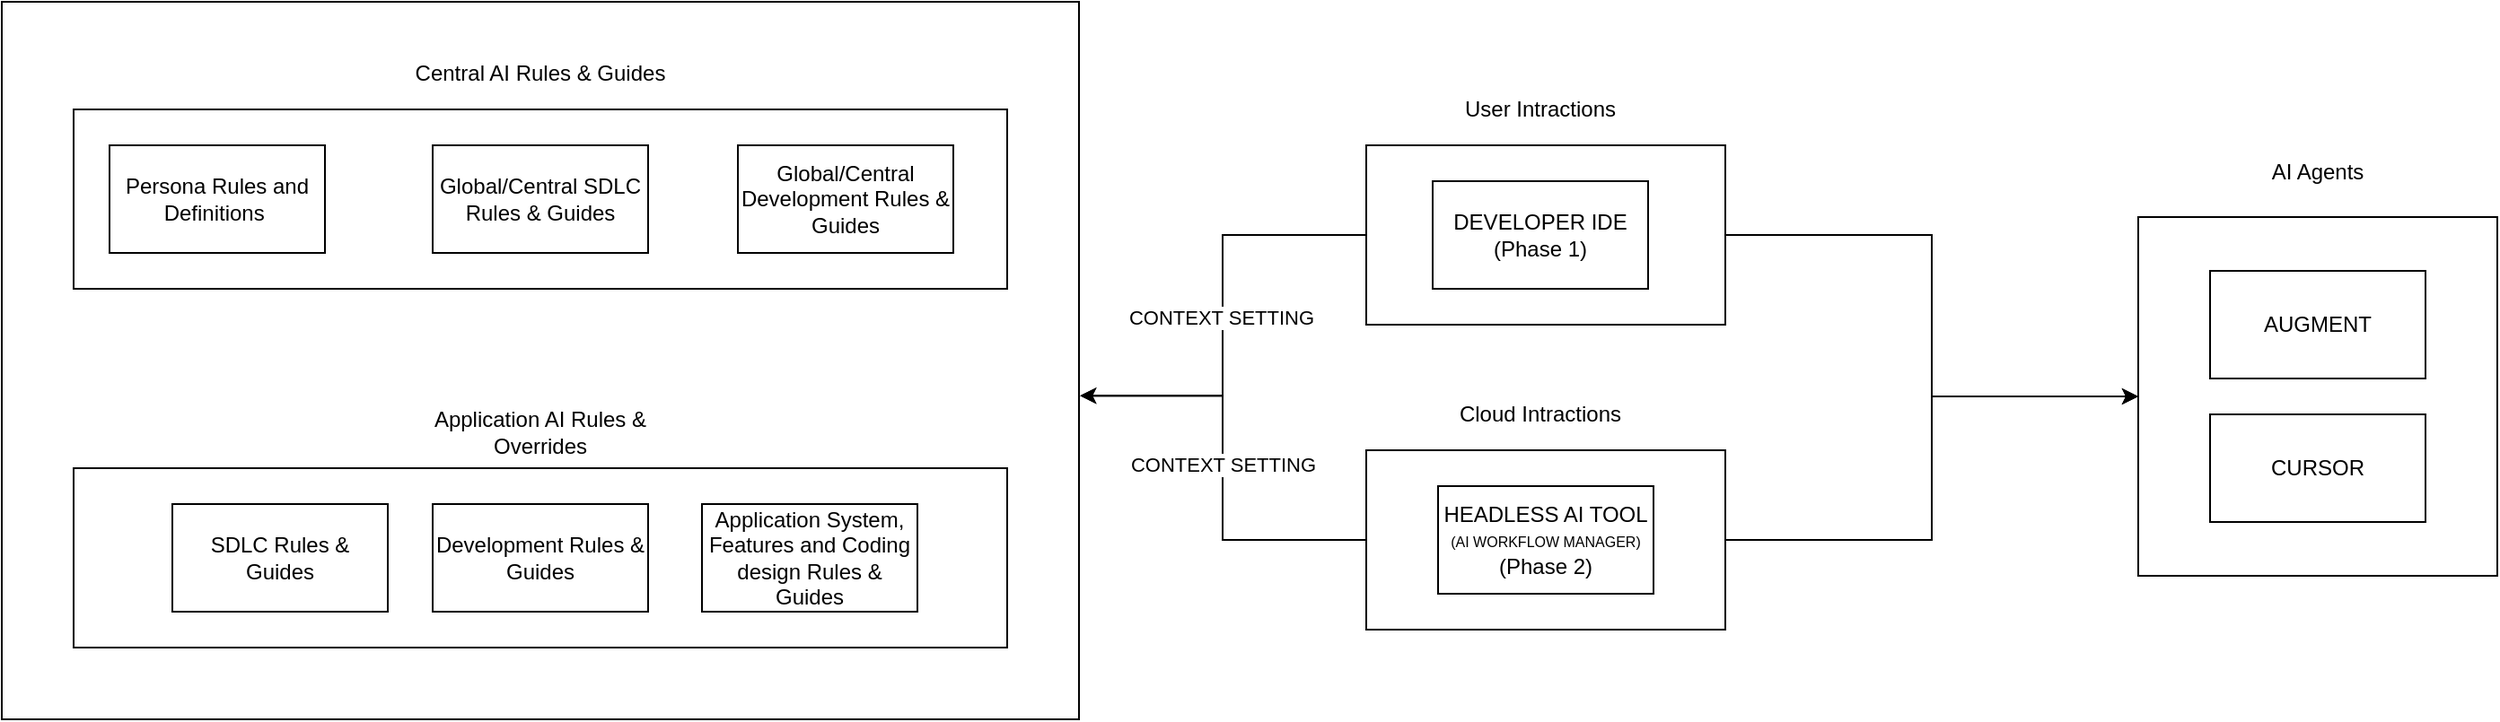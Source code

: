 <mxfile version="27.1.1">
  <diagram name="Page-1" id="AG6Qbjk2LCfAaqgTeAXb">
    <mxGraphModel dx="1405" dy="871" grid="1" gridSize="10" guides="1" tooltips="1" connect="1" arrows="1" fold="1" page="1" pageScale="1" pageWidth="827" pageHeight="1169" math="0" shadow="0">
      <root>
        <mxCell id="0" />
        <mxCell id="1" parent="0" />
        <mxCell id="2Ym-heVQnYiGWkkGFMiF-28" style="edgeStyle=orthogonalEdgeStyle;rounded=0;orthogonalLoop=1;jettySize=auto;html=1;entryX=0;entryY=0.5;entryDx=0;entryDy=0;" edge="1" parent="1" source="2Ym-heVQnYiGWkkGFMiF-23" target="2Ym-heVQnYiGWkkGFMiF-5">
          <mxGeometry relative="1" as="geometry" />
        </mxCell>
        <mxCell id="2Ym-heVQnYiGWkkGFMiF-23" value="" style="rounded=0;whiteSpace=wrap;html=1;" vertex="1" parent="1">
          <mxGeometry x="800" y="390" width="200" height="100" as="geometry" />
        </mxCell>
        <mxCell id="2Ym-heVQnYiGWkkGFMiF-27" style="edgeStyle=orthogonalEdgeStyle;rounded=0;orthogonalLoop=1;jettySize=auto;html=1;entryX=0;entryY=0.5;entryDx=0;entryDy=0;" edge="1" parent="1" source="2Ym-heVQnYiGWkkGFMiF-19" target="2Ym-heVQnYiGWkkGFMiF-5">
          <mxGeometry relative="1" as="geometry" />
        </mxCell>
        <mxCell id="2Ym-heVQnYiGWkkGFMiF-19" value="" style="rounded=0;whiteSpace=wrap;html=1;" vertex="1" parent="1">
          <mxGeometry x="800" y="220" width="200" height="100" as="geometry" />
        </mxCell>
        <mxCell id="2Ym-heVQnYiGWkkGFMiF-16" value="" style="rounded=0;whiteSpace=wrap;html=1;" vertex="1" parent="1">
          <mxGeometry x="40" y="140" width="600" height="400" as="geometry" />
        </mxCell>
        <mxCell id="2Ym-heVQnYiGWkkGFMiF-10" value="" style="rounded=0;whiteSpace=wrap;html=1;" vertex="1" parent="1">
          <mxGeometry x="80" y="200" width="520" height="100" as="geometry" />
        </mxCell>
        <mxCell id="2Ym-heVQnYiGWkkGFMiF-5" value="" style="rounded=0;whiteSpace=wrap;html=1;" vertex="1" parent="1">
          <mxGeometry x="1230" y="260" width="200" height="200" as="geometry" />
        </mxCell>
        <mxCell id="2Ym-heVQnYiGWkkGFMiF-1" value="AUGMENT" style="rounded=0;whiteSpace=wrap;html=1;" vertex="1" parent="1">
          <mxGeometry x="1270" y="290" width="120" height="60" as="geometry" />
        </mxCell>
        <mxCell id="2Ym-heVQnYiGWkkGFMiF-2" value="CURSOR" style="rounded=0;whiteSpace=wrap;html=1;" vertex="1" parent="1">
          <mxGeometry x="1270" y="370" width="120" height="60" as="geometry" />
        </mxCell>
        <mxCell id="2Ym-heVQnYiGWkkGFMiF-3" value="Persona Rules and Definitions&amp;nbsp;" style="rounded=0;whiteSpace=wrap;html=1;" vertex="1" parent="1">
          <mxGeometry x="100" y="220" width="120" height="60" as="geometry" />
        </mxCell>
        <mxCell id="2Ym-heVQnYiGWkkGFMiF-6" value="AI Agents" style="text;html=1;align=center;verticalAlign=middle;whiteSpace=wrap;rounded=0;" vertex="1" parent="1">
          <mxGeometry x="1300" y="220" width="60" height="30" as="geometry" />
        </mxCell>
        <mxCell id="2Ym-heVQnYiGWkkGFMiF-7" value="Global/Central SDLC Rules &amp;amp; Guides" style="rounded=0;whiteSpace=wrap;html=1;" vertex="1" parent="1">
          <mxGeometry x="280" y="220" width="120" height="60" as="geometry" />
        </mxCell>
        <mxCell id="2Ym-heVQnYiGWkkGFMiF-8" value="Central AI Rules &amp;amp; Guides" style="text;whiteSpace=wrap;html=1;align=center;verticalAlign=middle;" vertex="1" parent="1">
          <mxGeometry x="255" y="160" width="170" height="40" as="geometry" />
        </mxCell>
        <mxCell id="2Ym-heVQnYiGWkkGFMiF-9" value="Global/Central Development Rules &amp;amp; Guides" style="rounded=0;whiteSpace=wrap;html=1;" vertex="1" parent="1">
          <mxGeometry x="450" y="220" width="120" height="60" as="geometry" />
        </mxCell>
        <mxCell id="2Ym-heVQnYiGWkkGFMiF-11" value="" style="rounded=0;whiteSpace=wrap;html=1;" vertex="1" parent="1">
          <mxGeometry x="80" y="400" width="520" height="100" as="geometry" />
        </mxCell>
        <mxCell id="2Ym-heVQnYiGWkkGFMiF-12" value="SDLC Rules &amp;amp; Guides" style="rounded=0;whiteSpace=wrap;html=1;" vertex="1" parent="1">
          <mxGeometry x="135" y="420" width="120" height="60" as="geometry" />
        </mxCell>
        <mxCell id="2Ym-heVQnYiGWkkGFMiF-13" value="Development Rules &amp;amp; Guides" style="rounded=0;whiteSpace=wrap;html=1;" vertex="1" parent="1">
          <mxGeometry x="280" y="420" width="120" height="60" as="geometry" />
        </mxCell>
        <mxCell id="2Ym-heVQnYiGWkkGFMiF-14" value="Application AI Rules &amp;amp; Overrides" style="text;whiteSpace=wrap;html=1;align=center;verticalAlign=middle;" vertex="1" parent="1">
          <mxGeometry x="270" y="360" width="140" height="40" as="geometry" />
        </mxCell>
        <mxCell id="2Ym-heVQnYiGWkkGFMiF-15" value="Application System, Features and Coding design Rules &amp;amp; Guides" style="rounded=0;whiteSpace=wrap;html=1;" vertex="1" parent="1">
          <mxGeometry x="430" y="420" width="120" height="60" as="geometry" />
        </mxCell>
        <mxCell id="2Ym-heVQnYiGWkkGFMiF-17" value="DEVELOPER IDE&lt;br&gt;(Phase 1)" style="rounded=0;whiteSpace=wrap;html=1;" vertex="1" parent="1">
          <mxGeometry x="837" y="240" width="120" height="60" as="geometry" />
        </mxCell>
        <mxCell id="2Ym-heVQnYiGWkkGFMiF-18" value="HEADLESS AI TOOL&lt;br&gt;&lt;font style=&quot;&quot;&gt;&lt;span style=&quot;font-size: 8px;&quot;&gt;(AI WORKFLOW MANAGER)&lt;/span&gt;&lt;br&gt;&lt;font&gt;(Phase 2)&lt;/font&gt;&lt;/font&gt;" style="rounded=0;whiteSpace=wrap;html=1;" vertex="1" parent="1">
          <mxGeometry x="840" y="410" width="120" height="60" as="geometry" />
        </mxCell>
        <mxCell id="2Ym-heVQnYiGWkkGFMiF-20" value="User Intractions" style="text;whiteSpace=wrap;html=1;align=center;verticalAlign=middle;" vertex="1" parent="1">
          <mxGeometry x="812" y="180" width="170" height="40" as="geometry" />
        </mxCell>
        <mxCell id="2Ym-heVQnYiGWkkGFMiF-21" style="edgeStyle=orthogonalEdgeStyle;rounded=0;orthogonalLoop=1;jettySize=auto;html=1;entryX=1.001;entryY=0.549;entryDx=0;entryDy=0;entryPerimeter=0;" edge="1" parent="1" source="2Ym-heVQnYiGWkkGFMiF-19" target="2Ym-heVQnYiGWkkGFMiF-16">
          <mxGeometry relative="1" as="geometry" />
        </mxCell>
        <mxCell id="2Ym-heVQnYiGWkkGFMiF-22" value="CONTEXT SETTING" style="edgeLabel;html=1;align=center;verticalAlign=middle;resizable=0;points=[];" vertex="1" connectable="0" parent="2Ym-heVQnYiGWkkGFMiF-21">
          <mxGeometry x="0.013" y="-1" relative="1" as="geometry">
            <mxPoint as="offset" />
          </mxGeometry>
        </mxCell>
        <mxCell id="2Ym-heVQnYiGWkkGFMiF-24" value="Cloud Intractions" style="text;whiteSpace=wrap;html=1;align=center;verticalAlign=middle;" vertex="1" parent="1">
          <mxGeometry x="812" y="350" width="170" height="40" as="geometry" />
        </mxCell>
        <mxCell id="2Ym-heVQnYiGWkkGFMiF-25" style="edgeStyle=orthogonalEdgeStyle;rounded=0;orthogonalLoop=1;jettySize=auto;html=1;entryX=1.001;entryY=0.549;entryDx=0;entryDy=0;entryPerimeter=0;" edge="1" parent="1" source="2Ym-heVQnYiGWkkGFMiF-23" target="2Ym-heVQnYiGWkkGFMiF-16">
          <mxGeometry relative="1" as="geometry" />
        </mxCell>
        <mxCell id="2Ym-heVQnYiGWkkGFMiF-26" value="CONTEXT SETTING" style="edgeLabel;html=1;align=center;verticalAlign=middle;resizable=0;points=[];" vertex="1" connectable="0" parent="2Ym-heVQnYiGWkkGFMiF-25">
          <mxGeometry x="0.018" relative="1" as="geometry">
            <mxPoint as="offset" />
          </mxGeometry>
        </mxCell>
      </root>
    </mxGraphModel>
  </diagram>
</mxfile>
